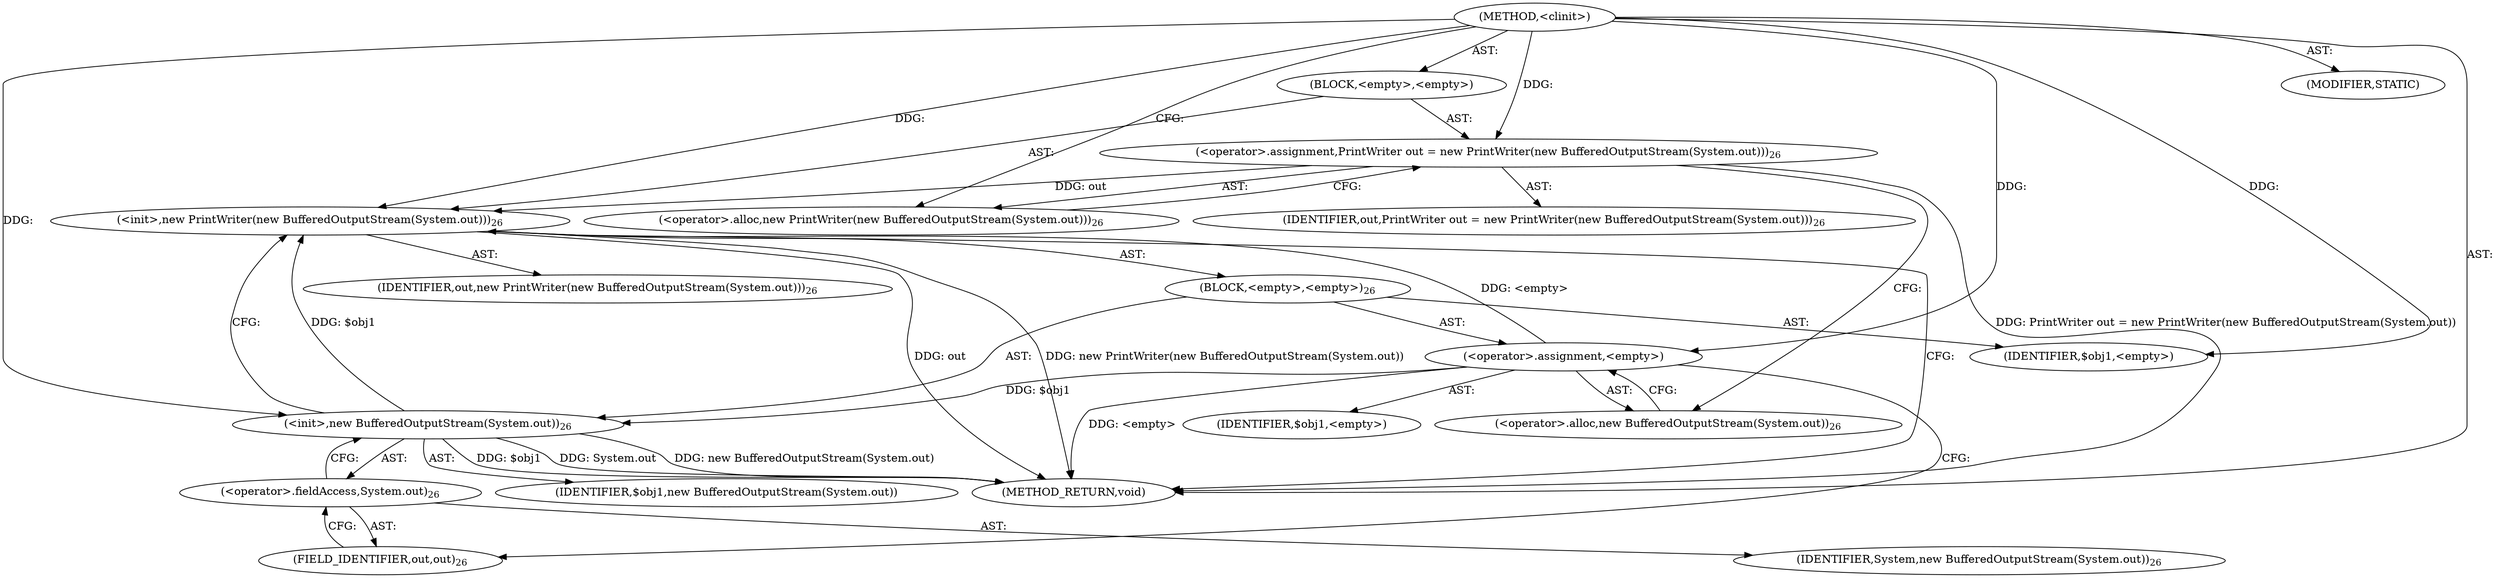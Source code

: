 digraph "&lt;clinit&gt;" {  
"172" [label = <(METHOD,&lt;clinit&gt;)> ]
"173" [label = <(BLOCK,&lt;empty&gt;,&lt;empty&gt;)> ]
"174" [label = <(&lt;operator&gt;.assignment,PrintWriter out = new PrintWriter(new BufferedOutputStream(System.out)))<SUB>26</SUB>> ]
"175" [label = <(IDENTIFIER,out,PrintWriter out = new PrintWriter(new BufferedOutputStream(System.out)))<SUB>26</SUB>> ]
"176" [label = <(&lt;operator&gt;.alloc,new PrintWriter(new BufferedOutputStream(System.out)))<SUB>26</SUB>> ]
"177" [label = <(&lt;init&gt;,new PrintWriter(new BufferedOutputStream(System.out)))<SUB>26</SUB>> ]
"5" [label = <(IDENTIFIER,out,new PrintWriter(new BufferedOutputStream(System.out)))<SUB>26</SUB>> ]
"178" [label = <(BLOCK,&lt;empty&gt;,&lt;empty&gt;)<SUB>26</SUB>> ]
"179" [label = <(&lt;operator&gt;.assignment,&lt;empty&gt;)> ]
"180" [label = <(IDENTIFIER,$obj1,&lt;empty&gt;)> ]
"181" [label = <(&lt;operator&gt;.alloc,new BufferedOutputStream(System.out))<SUB>26</SUB>> ]
"182" [label = <(&lt;init&gt;,new BufferedOutputStream(System.out))<SUB>26</SUB>> ]
"183" [label = <(IDENTIFIER,$obj1,new BufferedOutputStream(System.out))> ]
"184" [label = <(&lt;operator&gt;.fieldAccess,System.out)<SUB>26</SUB>> ]
"185" [label = <(IDENTIFIER,System,new BufferedOutputStream(System.out))<SUB>26</SUB>> ]
"186" [label = <(FIELD_IDENTIFIER,out,out)<SUB>26</SUB>> ]
"187" [label = <(IDENTIFIER,$obj1,&lt;empty&gt;)> ]
"188" [label = <(MODIFIER,STATIC)> ]
"189" [label = <(METHOD_RETURN,void)> ]
  "172" -> "173"  [ label = "AST: "] 
  "172" -> "188"  [ label = "AST: "] 
  "172" -> "189"  [ label = "AST: "] 
  "173" -> "174"  [ label = "AST: "] 
  "173" -> "177"  [ label = "AST: "] 
  "174" -> "175"  [ label = "AST: "] 
  "174" -> "176"  [ label = "AST: "] 
  "177" -> "5"  [ label = "AST: "] 
  "177" -> "178"  [ label = "AST: "] 
  "178" -> "179"  [ label = "AST: "] 
  "178" -> "182"  [ label = "AST: "] 
  "178" -> "187"  [ label = "AST: "] 
  "179" -> "180"  [ label = "AST: "] 
  "179" -> "181"  [ label = "AST: "] 
  "182" -> "183"  [ label = "AST: "] 
  "182" -> "184"  [ label = "AST: "] 
  "184" -> "185"  [ label = "AST: "] 
  "184" -> "186"  [ label = "AST: "] 
  "174" -> "181"  [ label = "CFG: "] 
  "177" -> "189"  [ label = "CFG: "] 
  "176" -> "174"  [ label = "CFG: "] 
  "179" -> "186"  [ label = "CFG: "] 
  "182" -> "177"  [ label = "CFG: "] 
  "181" -> "179"  [ label = "CFG: "] 
  "184" -> "182"  [ label = "CFG: "] 
  "186" -> "184"  [ label = "CFG: "] 
  "172" -> "176"  [ label = "CFG: "] 
  "174" -> "189"  [ label = "DDG: PrintWriter out = new PrintWriter(new BufferedOutputStream(System.out))"] 
  "177" -> "189"  [ label = "DDG: out"] 
  "179" -> "189"  [ label = "DDG: &lt;empty&gt;"] 
  "182" -> "189"  [ label = "DDG: $obj1"] 
  "182" -> "189"  [ label = "DDG: System.out"] 
  "182" -> "189"  [ label = "DDG: new BufferedOutputStream(System.out)"] 
  "177" -> "189"  [ label = "DDG: new PrintWriter(new BufferedOutputStream(System.out))"] 
  "172" -> "174"  [ label = "DDG: "] 
  "174" -> "177"  [ label = "DDG: out"] 
  "172" -> "177"  [ label = "DDG: "] 
  "179" -> "177"  [ label = "DDG: &lt;empty&gt;"] 
  "182" -> "177"  [ label = "DDG: $obj1"] 
  "172" -> "179"  [ label = "DDG: "] 
  "172" -> "187"  [ label = "DDG: "] 
  "179" -> "182"  [ label = "DDG: $obj1"] 
  "172" -> "182"  [ label = "DDG: "] 
}
